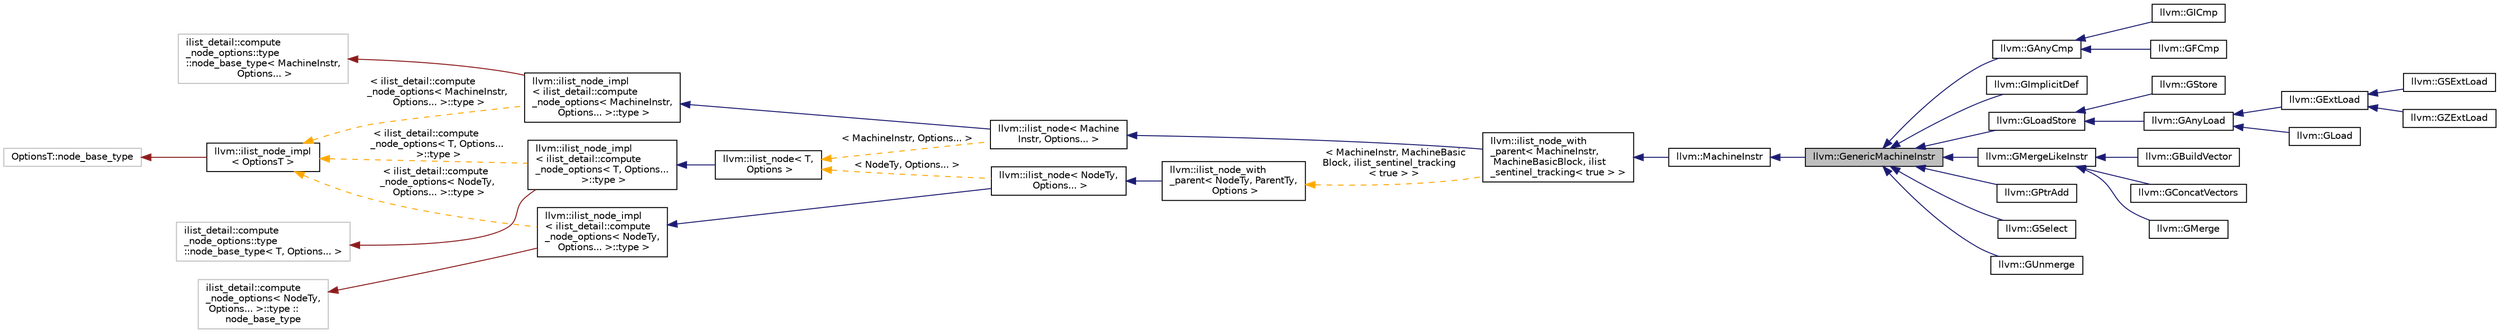 digraph "llvm::GenericMachineInstr"
{
 // LATEX_PDF_SIZE
  bgcolor="transparent";
  edge [fontname="Helvetica",fontsize="10",labelfontname="Helvetica",labelfontsize="10"];
  node [fontname="Helvetica",fontsize="10",shape=record];
  rankdir="LR";
  Node1 [label="llvm::GenericMachineInstr",height=0.2,width=0.4,color="black", fillcolor="grey75", style="filled", fontcolor="black",tooltip="A base class for all GenericMachineInstrs."];
  Node2 -> Node1 [dir="back",color="midnightblue",fontsize="10",style="solid",fontname="Helvetica"];
  Node2 [label="llvm::MachineInstr",height=0.2,width=0.4,color="black",URL="$classllvm_1_1MachineInstr.html",tooltip="Representation of each machine instruction."];
  Node3 -> Node2 [dir="back",color="midnightblue",fontsize="10",style="solid",fontname="Helvetica"];
  Node3 [label="llvm::ilist_node_with\l_parent\< MachineInstr,\l MachineBasicBlock, ilist\l_sentinel_tracking\< true \> \>",height=0.2,width=0.4,color="black",URL="$classllvm_1_1ilist__node__with__parent.html",tooltip=" "];
  Node4 -> Node3 [dir="back",color="midnightblue",fontsize="10",style="solid",fontname="Helvetica"];
  Node4 [label="llvm::ilist_node\< Machine\lInstr, Options... \>",height=0.2,width=0.4,color="black",URL="$classllvm_1_1ilist__node.html",tooltip=" "];
  Node5 -> Node4 [dir="back",color="midnightblue",fontsize="10",style="solid",fontname="Helvetica"];
  Node5 [label="llvm::ilist_node_impl\l\< ilist_detail::compute\l_node_options\< MachineInstr,\l Options... \>::type \>",height=0.2,width=0.4,color="black",URL="$classllvm_1_1ilist__node__impl.html",tooltip=" "];
  Node6 -> Node5 [dir="back",color="firebrick4",fontsize="10",style="solid",fontname="Helvetica"];
  Node6 [label="ilist_detail::compute\l_node_options::type \l::node_base_type\< MachineInstr,\l Options... \>",height=0.2,width=0.4,color="grey75",tooltip=" "];
  Node7 -> Node5 [dir="back",color="orange",fontsize="10",style="dashed",label=" \< ilist_detail::compute\l_node_options\< MachineInstr,\l Options... \>::type \>" ,fontname="Helvetica"];
  Node7 [label="llvm::ilist_node_impl\l\< OptionsT \>",height=0.2,width=0.4,color="black",URL="$classllvm_1_1ilist__node__impl.html",tooltip="Implementation for an ilist node."];
  Node8 -> Node7 [dir="back",color="firebrick4",fontsize="10",style="solid",fontname="Helvetica"];
  Node8 [label="OptionsT::node_base_type",height=0.2,width=0.4,color="grey75",tooltip=" "];
  Node9 -> Node4 [dir="back",color="orange",fontsize="10",style="dashed",label=" \< MachineInstr, Options... \>" ,fontname="Helvetica"];
  Node9 [label="llvm::ilist_node\< T,\l Options \>",height=0.2,width=0.4,color="black",URL="$classllvm_1_1ilist__node.html",tooltip=" "];
  Node10 -> Node9 [dir="back",color="midnightblue",fontsize="10",style="solid",fontname="Helvetica"];
  Node10 [label="llvm::ilist_node_impl\l\< ilist_detail::compute\l_node_options\< T, Options...\l \>::type \>",height=0.2,width=0.4,color="black",URL="$classllvm_1_1ilist__node__impl.html",tooltip=" "];
  Node11 -> Node10 [dir="back",color="firebrick4",fontsize="10",style="solid",fontname="Helvetica"];
  Node11 [label="ilist_detail::compute\l_node_options::type \l::node_base_type\< T, Options... \>",height=0.2,width=0.4,color="grey75",tooltip=" "];
  Node7 -> Node10 [dir="back",color="orange",fontsize="10",style="dashed",label=" \< ilist_detail::compute\l_node_options\< T, Options...\l \>::type \>" ,fontname="Helvetica"];
  Node12 -> Node3 [dir="back",color="orange",fontsize="10",style="dashed",label=" \< MachineInstr, MachineBasic\lBlock, ilist_sentinel_tracking\l\< true \> \>" ,fontname="Helvetica"];
  Node12 [label="llvm::ilist_node_with\l_parent\< NodeTy, ParentTy,\l Options \>",height=0.2,width=0.4,color="black",URL="$classllvm_1_1ilist__node__with__parent.html",tooltip="An ilist node that can access its parent list."];
  Node13 -> Node12 [dir="back",color="midnightblue",fontsize="10",style="solid",fontname="Helvetica"];
  Node13 [label="llvm::ilist_node\< NodeTy,\l Options... \>",height=0.2,width=0.4,color="black",URL="$classllvm_1_1ilist__node.html",tooltip=" "];
  Node14 -> Node13 [dir="back",color="midnightblue",fontsize="10",style="solid",fontname="Helvetica"];
  Node14 [label="llvm::ilist_node_impl\l\< ilist_detail::compute\l_node_options\< NodeTy,\l Options... \>::type \>",height=0.2,width=0.4,color="black",URL="$classllvm_1_1ilist__node__impl.html",tooltip=" "];
  Node15 -> Node14 [dir="back",color="firebrick4",fontsize="10",style="solid",fontname="Helvetica"];
  Node15 [label="ilist_detail::compute\l_node_options\< NodeTy,\l Options... \>::type ::\lnode_base_type",height=0.2,width=0.4,color="grey75",tooltip=" "];
  Node7 -> Node14 [dir="back",color="orange",fontsize="10",style="dashed",label=" \< ilist_detail::compute\l_node_options\< NodeTy,\l Options... \>::type \>" ,fontname="Helvetica"];
  Node9 -> Node13 [dir="back",color="orange",fontsize="10",style="dashed",label=" \< NodeTy, Options... \>" ,fontname="Helvetica"];
  Node1 -> Node16 [dir="back",color="midnightblue",fontsize="10",style="solid",fontname="Helvetica"];
  Node16 [label="llvm::GAnyCmp",height=0.2,width=0.4,color="black",URL="$classllvm_1_1GAnyCmp.html",tooltip="Represent a G_ICMP or G_FCMP."];
  Node16 -> Node17 [dir="back",color="midnightblue",fontsize="10",style="solid",fontname="Helvetica"];
  Node17 [label="llvm::GFCmp",height=0.2,width=0.4,color="black",URL="$classllvm_1_1GFCmp.html",tooltip="Represent a G_FCMP."];
  Node16 -> Node18 [dir="back",color="midnightblue",fontsize="10",style="solid",fontname="Helvetica"];
  Node18 [label="llvm::GICmp",height=0.2,width=0.4,color="black",URL="$classllvm_1_1GICmp.html",tooltip="Represent a G_ICMP."];
  Node1 -> Node19 [dir="back",color="midnightblue",fontsize="10",style="solid",fontname="Helvetica"];
  Node19 [label="llvm::GImplicitDef",height=0.2,width=0.4,color="black",URL="$classllvm_1_1GImplicitDef.html",tooltip="Represents a G_IMPLICIT_DEF."];
  Node1 -> Node20 [dir="back",color="midnightblue",fontsize="10",style="solid",fontname="Helvetica"];
  Node20 [label="llvm::GLoadStore",height=0.2,width=0.4,color="black",URL="$classllvm_1_1GLoadStore.html",tooltip="Represents any type of generic load or store."];
  Node20 -> Node21 [dir="back",color="midnightblue",fontsize="10",style="solid",fontname="Helvetica"];
  Node21 [label="llvm::GAnyLoad",height=0.2,width=0.4,color="black",URL="$classllvm_1_1GAnyLoad.html",tooltip="Represents any generic load, including sign/zero extending variants."];
  Node21 -> Node22 [dir="back",color="midnightblue",fontsize="10",style="solid",fontname="Helvetica"];
  Node22 [label="llvm::GExtLoad",height=0.2,width=0.4,color="black",URL="$classllvm_1_1GExtLoad.html",tooltip="Represents either a G_SEXTLOAD or G_ZEXTLOAD."];
  Node22 -> Node23 [dir="back",color="midnightblue",fontsize="10",style="solid",fontname="Helvetica"];
  Node23 [label="llvm::GSExtLoad",height=0.2,width=0.4,color="black",URL="$classllvm_1_1GSExtLoad.html",tooltip="Represents a G_SEXTLOAD."];
  Node22 -> Node24 [dir="back",color="midnightblue",fontsize="10",style="solid",fontname="Helvetica"];
  Node24 [label="llvm::GZExtLoad",height=0.2,width=0.4,color="black",URL="$classllvm_1_1GZExtLoad.html",tooltip="Represents a G_ZEXTLOAD."];
  Node21 -> Node25 [dir="back",color="midnightblue",fontsize="10",style="solid",fontname="Helvetica"];
  Node25 [label="llvm::GLoad",height=0.2,width=0.4,color="black",URL="$classllvm_1_1GLoad.html",tooltip="Represents a G_LOAD."];
  Node20 -> Node26 [dir="back",color="midnightblue",fontsize="10",style="solid",fontname="Helvetica"];
  Node26 [label="llvm::GStore",height=0.2,width=0.4,color="black",URL="$classllvm_1_1GStore.html",tooltip="Represents a G_STORE."];
  Node1 -> Node27 [dir="back",color="midnightblue",fontsize="10",style="solid",fontname="Helvetica"];
  Node27 [label="llvm::GMergeLikeInstr",height=0.2,width=0.4,color="black",URL="$classllvm_1_1GMergeLikeInstr.html",tooltip="Represents G_BUILD_VECTOR, G_CONCAT_VECTORS or G_MERGE_VALUES."];
  Node27 -> Node28 [dir="back",color="midnightblue",fontsize="10",style="solid",fontname="Helvetica"];
  Node28 [label="llvm::GBuildVector",height=0.2,width=0.4,color="black",URL="$classllvm_1_1GBuildVector.html",tooltip="Represents a G_BUILD_VECTOR."];
  Node27 -> Node29 [dir="back",color="midnightblue",fontsize="10",style="solid",fontname="Helvetica"];
  Node29 [label="llvm::GConcatVectors",height=0.2,width=0.4,color="black",URL="$classllvm_1_1GConcatVectors.html",tooltip="Represents a G_CONCAT_VECTORS."];
  Node27 -> Node30 [dir="back",color="midnightblue",fontsize="10",style="solid",fontname="Helvetica"];
  Node30 [label="llvm::GMerge",height=0.2,width=0.4,color="black",URL="$classllvm_1_1GMerge.html",tooltip="Represents a G_MERGE_VALUES."];
  Node1 -> Node31 [dir="back",color="midnightblue",fontsize="10",style="solid",fontname="Helvetica"];
  Node31 [label="llvm::GPtrAdd",height=0.2,width=0.4,color="black",URL="$classllvm_1_1GPtrAdd.html",tooltip="Represents a G_PTR_ADD."];
  Node1 -> Node32 [dir="back",color="midnightblue",fontsize="10",style="solid",fontname="Helvetica"];
  Node32 [label="llvm::GSelect",height=0.2,width=0.4,color="black",URL="$classllvm_1_1GSelect.html",tooltip="Represents a G_SELECT."];
  Node1 -> Node33 [dir="back",color="midnightblue",fontsize="10",style="solid",fontname="Helvetica"];
  Node33 [label="llvm::GUnmerge",height=0.2,width=0.4,color="black",URL="$classllvm_1_1GUnmerge.html",tooltip="Represents a G_UNMERGE_VALUES."];
}

